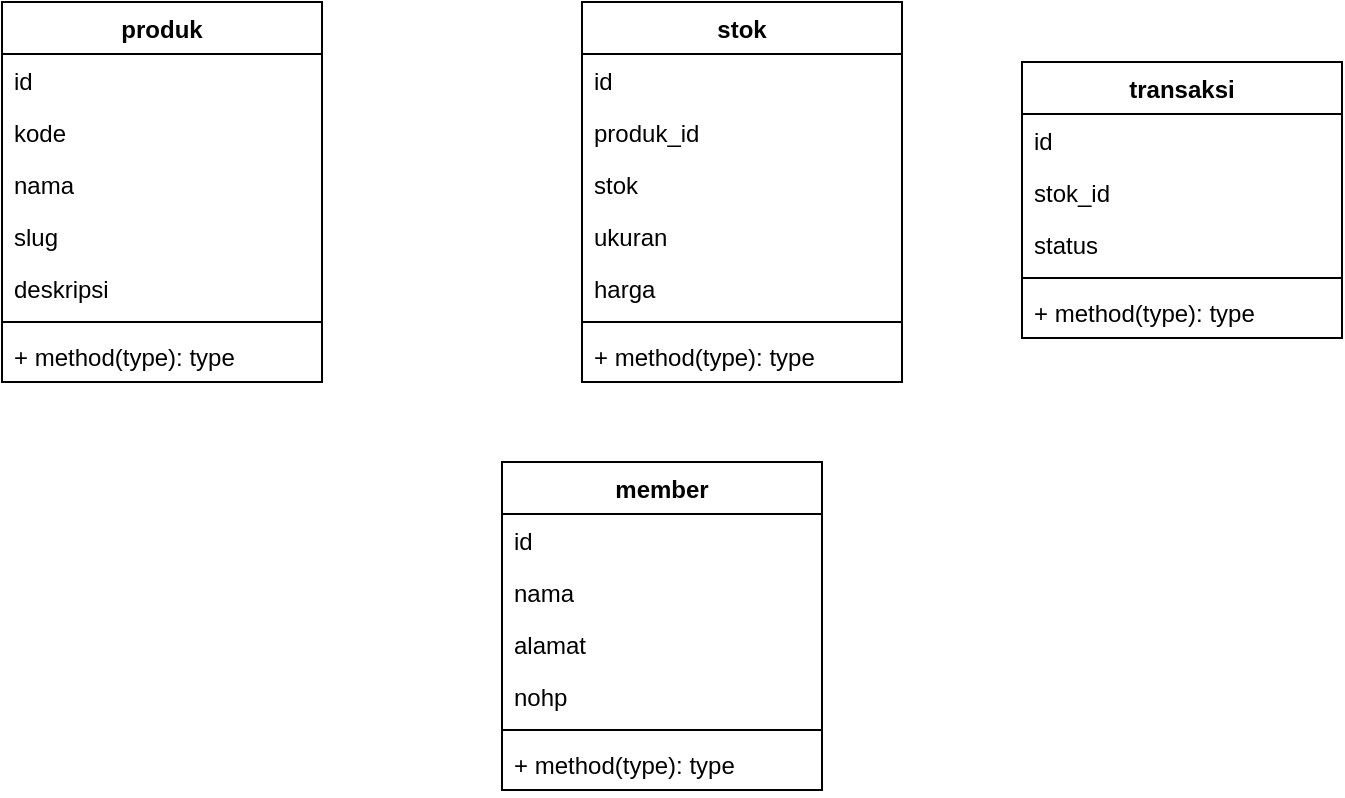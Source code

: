 <mxfile version="24.0.5" type="github">
  <diagram name="Page-1" id="oyviDPr4gYspWXBhJde-">
    <mxGraphModel dx="832" dy="481" grid="1" gridSize="10" guides="1" tooltips="1" connect="1" arrows="1" fold="1" page="1" pageScale="1" pageWidth="850" pageHeight="1100" math="0" shadow="0">
      <root>
        <mxCell id="0" />
        <mxCell id="1" parent="0" />
        <mxCell id="TkhByso_9FaQ8m0_snmu-1" value="produk" style="swimlane;fontStyle=1;align=center;verticalAlign=top;childLayout=stackLayout;horizontal=1;startSize=26;horizontalStack=0;resizeParent=1;resizeParentMax=0;resizeLast=0;collapsible=1;marginBottom=0;whiteSpace=wrap;html=1;" vertex="1" parent="1">
          <mxGeometry x="90" y="250" width="160" height="190" as="geometry" />
        </mxCell>
        <mxCell id="TkhByso_9FaQ8m0_snmu-5" value="id" style="text;strokeColor=none;fillColor=none;align=left;verticalAlign=top;spacingLeft=4;spacingRight=4;overflow=hidden;rotatable=0;points=[[0,0.5],[1,0.5]];portConstraint=eastwest;whiteSpace=wrap;html=1;" vertex="1" parent="TkhByso_9FaQ8m0_snmu-1">
          <mxGeometry y="26" width="160" height="26" as="geometry" />
        </mxCell>
        <mxCell id="TkhByso_9FaQ8m0_snmu-12" value="kode" style="text;strokeColor=none;fillColor=none;align=left;verticalAlign=top;spacingLeft=4;spacingRight=4;overflow=hidden;rotatable=0;points=[[0,0.5],[1,0.5]];portConstraint=eastwest;whiteSpace=wrap;html=1;" vertex="1" parent="TkhByso_9FaQ8m0_snmu-1">
          <mxGeometry y="52" width="160" height="26" as="geometry" />
        </mxCell>
        <mxCell id="TkhByso_9FaQ8m0_snmu-6" value="nama" style="text;strokeColor=none;fillColor=none;align=left;verticalAlign=top;spacingLeft=4;spacingRight=4;overflow=hidden;rotatable=0;points=[[0,0.5],[1,0.5]];portConstraint=eastwest;whiteSpace=wrap;html=1;" vertex="1" parent="TkhByso_9FaQ8m0_snmu-1">
          <mxGeometry y="78" width="160" height="26" as="geometry" />
        </mxCell>
        <mxCell id="TkhByso_9FaQ8m0_snmu-11" value="slug" style="text;strokeColor=none;fillColor=none;align=left;verticalAlign=top;spacingLeft=4;spacingRight=4;overflow=hidden;rotatable=0;points=[[0,0.5],[1,0.5]];portConstraint=eastwest;whiteSpace=wrap;html=1;" vertex="1" parent="TkhByso_9FaQ8m0_snmu-1">
          <mxGeometry y="104" width="160" height="26" as="geometry" />
        </mxCell>
        <mxCell id="TkhByso_9FaQ8m0_snmu-2" value="deskripsi" style="text;strokeColor=none;fillColor=none;align=left;verticalAlign=top;spacingLeft=4;spacingRight=4;overflow=hidden;rotatable=0;points=[[0,0.5],[1,0.5]];portConstraint=eastwest;whiteSpace=wrap;html=1;" vertex="1" parent="TkhByso_9FaQ8m0_snmu-1">
          <mxGeometry y="130" width="160" height="26" as="geometry" />
        </mxCell>
        <mxCell id="TkhByso_9FaQ8m0_snmu-3" value="" style="line;strokeWidth=1;fillColor=none;align=left;verticalAlign=middle;spacingTop=-1;spacingLeft=3;spacingRight=3;rotatable=0;labelPosition=right;points=[];portConstraint=eastwest;strokeColor=inherit;" vertex="1" parent="TkhByso_9FaQ8m0_snmu-1">
          <mxGeometry y="156" width="160" height="8" as="geometry" />
        </mxCell>
        <mxCell id="TkhByso_9FaQ8m0_snmu-4" value="+ method(type): type" style="text;strokeColor=none;fillColor=none;align=left;verticalAlign=top;spacingLeft=4;spacingRight=4;overflow=hidden;rotatable=0;points=[[0,0.5],[1,0.5]];portConstraint=eastwest;whiteSpace=wrap;html=1;" vertex="1" parent="TkhByso_9FaQ8m0_snmu-1">
          <mxGeometry y="164" width="160" height="26" as="geometry" />
        </mxCell>
        <mxCell id="TkhByso_9FaQ8m0_snmu-7" value="stok" style="swimlane;fontStyle=1;align=center;verticalAlign=top;childLayout=stackLayout;horizontal=1;startSize=26;horizontalStack=0;resizeParent=1;resizeParentMax=0;resizeLast=0;collapsible=1;marginBottom=0;whiteSpace=wrap;html=1;" vertex="1" parent="1">
          <mxGeometry x="380" y="250" width="160" height="190" as="geometry" />
        </mxCell>
        <mxCell id="TkhByso_9FaQ8m0_snmu-8" value="id" style="text;strokeColor=none;fillColor=none;align=left;verticalAlign=top;spacingLeft=4;spacingRight=4;overflow=hidden;rotatable=0;points=[[0,0.5],[1,0.5]];portConstraint=eastwest;whiteSpace=wrap;html=1;" vertex="1" parent="TkhByso_9FaQ8m0_snmu-7">
          <mxGeometry y="26" width="160" height="26" as="geometry" />
        </mxCell>
        <mxCell id="TkhByso_9FaQ8m0_snmu-14" value="produk_id" style="text;strokeColor=none;fillColor=none;align=left;verticalAlign=top;spacingLeft=4;spacingRight=4;overflow=hidden;rotatable=0;points=[[0,0.5],[1,0.5]];portConstraint=eastwest;whiteSpace=wrap;html=1;" vertex="1" parent="TkhByso_9FaQ8m0_snmu-7">
          <mxGeometry y="52" width="160" height="26" as="geometry" />
        </mxCell>
        <mxCell id="TkhByso_9FaQ8m0_snmu-15" value="stok" style="text;strokeColor=none;fillColor=none;align=left;verticalAlign=top;spacingLeft=4;spacingRight=4;overflow=hidden;rotatable=0;points=[[0,0.5],[1,0.5]];portConstraint=eastwest;whiteSpace=wrap;html=1;" vertex="1" parent="TkhByso_9FaQ8m0_snmu-7">
          <mxGeometry y="78" width="160" height="26" as="geometry" />
        </mxCell>
        <mxCell id="TkhByso_9FaQ8m0_snmu-13" value="ukuran" style="text;strokeColor=none;fillColor=none;align=left;verticalAlign=top;spacingLeft=4;spacingRight=4;overflow=hidden;rotatable=0;points=[[0,0.5],[1,0.5]];portConstraint=eastwest;whiteSpace=wrap;html=1;" vertex="1" parent="TkhByso_9FaQ8m0_snmu-7">
          <mxGeometry y="104" width="160" height="26" as="geometry" />
        </mxCell>
        <mxCell id="TkhByso_9FaQ8m0_snmu-22" value="harga" style="text;strokeColor=none;fillColor=none;align=left;verticalAlign=top;spacingLeft=4;spacingRight=4;overflow=hidden;rotatable=0;points=[[0,0.5],[1,0.5]];portConstraint=eastwest;whiteSpace=wrap;html=1;" vertex="1" parent="TkhByso_9FaQ8m0_snmu-7">
          <mxGeometry y="130" width="160" height="26" as="geometry" />
        </mxCell>
        <mxCell id="TkhByso_9FaQ8m0_snmu-9" value="" style="line;strokeWidth=1;fillColor=none;align=left;verticalAlign=middle;spacingTop=-1;spacingLeft=3;spacingRight=3;rotatable=0;labelPosition=right;points=[];portConstraint=eastwest;strokeColor=inherit;" vertex="1" parent="TkhByso_9FaQ8m0_snmu-7">
          <mxGeometry y="156" width="160" height="8" as="geometry" />
        </mxCell>
        <mxCell id="TkhByso_9FaQ8m0_snmu-10" value="+ method(type): type" style="text;strokeColor=none;fillColor=none;align=left;verticalAlign=top;spacingLeft=4;spacingRight=4;overflow=hidden;rotatable=0;points=[[0,0.5],[1,0.5]];portConstraint=eastwest;whiteSpace=wrap;html=1;" vertex="1" parent="TkhByso_9FaQ8m0_snmu-7">
          <mxGeometry y="164" width="160" height="26" as="geometry" />
        </mxCell>
        <mxCell id="TkhByso_9FaQ8m0_snmu-16" value="transaksi&lt;div&gt;&lt;br&gt;&lt;/div&gt;" style="swimlane;fontStyle=1;align=center;verticalAlign=top;childLayout=stackLayout;horizontal=1;startSize=26;horizontalStack=0;resizeParent=1;resizeParentMax=0;resizeLast=0;collapsible=1;marginBottom=0;whiteSpace=wrap;html=1;" vertex="1" parent="1">
          <mxGeometry x="600" y="280" width="160" height="138" as="geometry" />
        </mxCell>
        <mxCell id="TkhByso_9FaQ8m0_snmu-17" value="id" style="text;strokeColor=none;fillColor=none;align=left;verticalAlign=top;spacingLeft=4;spacingRight=4;overflow=hidden;rotatable=0;points=[[0,0.5],[1,0.5]];portConstraint=eastwest;whiteSpace=wrap;html=1;" vertex="1" parent="TkhByso_9FaQ8m0_snmu-16">
          <mxGeometry y="26" width="160" height="26" as="geometry" />
        </mxCell>
        <mxCell id="TkhByso_9FaQ8m0_snmu-21" value="stok_id" style="text;strokeColor=none;fillColor=none;align=left;verticalAlign=top;spacingLeft=4;spacingRight=4;overflow=hidden;rotatable=0;points=[[0,0.5],[1,0.5]];portConstraint=eastwest;whiteSpace=wrap;html=1;" vertex="1" parent="TkhByso_9FaQ8m0_snmu-16">
          <mxGeometry y="52" width="160" height="26" as="geometry" />
        </mxCell>
        <mxCell id="TkhByso_9FaQ8m0_snmu-20" value="status" style="text;strokeColor=none;fillColor=none;align=left;verticalAlign=top;spacingLeft=4;spacingRight=4;overflow=hidden;rotatable=0;points=[[0,0.5],[1,0.5]];portConstraint=eastwest;whiteSpace=wrap;html=1;" vertex="1" parent="TkhByso_9FaQ8m0_snmu-16">
          <mxGeometry y="78" width="160" height="26" as="geometry" />
        </mxCell>
        <mxCell id="TkhByso_9FaQ8m0_snmu-18" value="" style="line;strokeWidth=1;fillColor=none;align=left;verticalAlign=middle;spacingTop=-1;spacingLeft=3;spacingRight=3;rotatable=0;labelPosition=right;points=[];portConstraint=eastwest;strokeColor=inherit;" vertex="1" parent="TkhByso_9FaQ8m0_snmu-16">
          <mxGeometry y="104" width="160" height="8" as="geometry" />
        </mxCell>
        <mxCell id="TkhByso_9FaQ8m0_snmu-19" value="+ method(type): type" style="text;strokeColor=none;fillColor=none;align=left;verticalAlign=top;spacingLeft=4;spacingRight=4;overflow=hidden;rotatable=0;points=[[0,0.5],[1,0.5]];portConstraint=eastwest;whiteSpace=wrap;html=1;" vertex="1" parent="TkhByso_9FaQ8m0_snmu-16">
          <mxGeometry y="112" width="160" height="26" as="geometry" />
        </mxCell>
        <mxCell id="TkhByso_9FaQ8m0_snmu-33" value="member" style="swimlane;fontStyle=1;align=center;verticalAlign=top;childLayout=stackLayout;horizontal=1;startSize=26;horizontalStack=0;resizeParent=1;resizeParentMax=0;resizeLast=0;collapsible=1;marginBottom=0;whiteSpace=wrap;html=1;" vertex="1" parent="1">
          <mxGeometry x="340" y="480" width="160" height="164" as="geometry" />
        </mxCell>
        <mxCell id="TkhByso_9FaQ8m0_snmu-34" value="id" style="text;strokeColor=none;fillColor=none;align=left;verticalAlign=top;spacingLeft=4;spacingRight=4;overflow=hidden;rotatable=0;points=[[0,0.5],[1,0.5]];portConstraint=eastwest;whiteSpace=wrap;html=1;" vertex="1" parent="TkhByso_9FaQ8m0_snmu-33">
          <mxGeometry y="26" width="160" height="26" as="geometry" />
        </mxCell>
        <mxCell id="TkhByso_9FaQ8m0_snmu-38" value="nama" style="text;strokeColor=none;fillColor=none;align=left;verticalAlign=top;spacingLeft=4;spacingRight=4;overflow=hidden;rotatable=0;points=[[0,0.5],[1,0.5]];portConstraint=eastwest;whiteSpace=wrap;html=1;" vertex="1" parent="TkhByso_9FaQ8m0_snmu-33">
          <mxGeometry y="52" width="160" height="26" as="geometry" />
        </mxCell>
        <mxCell id="TkhByso_9FaQ8m0_snmu-39" value="alamat" style="text;strokeColor=none;fillColor=none;align=left;verticalAlign=top;spacingLeft=4;spacingRight=4;overflow=hidden;rotatable=0;points=[[0,0.5],[1,0.5]];portConstraint=eastwest;whiteSpace=wrap;html=1;" vertex="1" parent="TkhByso_9FaQ8m0_snmu-33">
          <mxGeometry y="78" width="160" height="26" as="geometry" />
        </mxCell>
        <mxCell id="TkhByso_9FaQ8m0_snmu-37" value="nohp" style="text;strokeColor=none;fillColor=none;align=left;verticalAlign=top;spacingLeft=4;spacingRight=4;overflow=hidden;rotatable=0;points=[[0,0.5],[1,0.5]];portConstraint=eastwest;whiteSpace=wrap;html=1;" vertex="1" parent="TkhByso_9FaQ8m0_snmu-33">
          <mxGeometry y="104" width="160" height="26" as="geometry" />
        </mxCell>
        <mxCell id="TkhByso_9FaQ8m0_snmu-35" value="" style="line;strokeWidth=1;fillColor=none;align=left;verticalAlign=middle;spacingTop=-1;spacingLeft=3;spacingRight=3;rotatable=0;labelPosition=right;points=[];portConstraint=eastwest;strokeColor=inherit;" vertex="1" parent="TkhByso_9FaQ8m0_snmu-33">
          <mxGeometry y="130" width="160" height="8" as="geometry" />
        </mxCell>
        <mxCell id="TkhByso_9FaQ8m0_snmu-36" value="+ method(type): type" style="text;strokeColor=none;fillColor=none;align=left;verticalAlign=top;spacingLeft=4;spacingRight=4;overflow=hidden;rotatable=0;points=[[0,0.5],[1,0.5]];portConstraint=eastwest;whiteSpace=wrap;html=1;" vertex="1" parent="TkhByso_9FaQ8m0_snmu-33">
          <mxGeometry y="138" width="160" height="26" as="geometry" />
        </mxCell>
      </root>
    </mxGraphModel>
  </diagram>
</mxfile>

